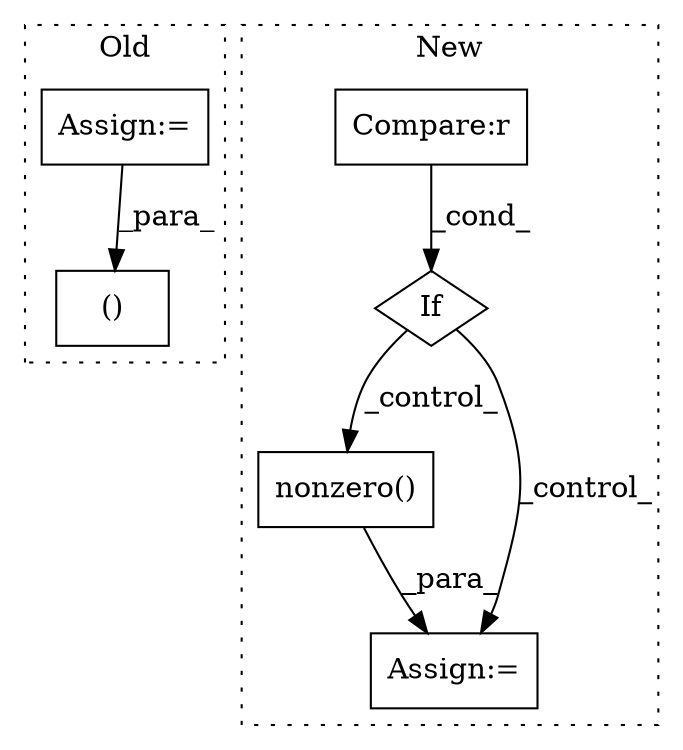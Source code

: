 digraph G {
subgraph cluster0 {
1 [label="()" a="54" s="4530" l="14" shape="box"];
6 [label="Assign:=" a="68" s="4454" l="3" shape="box"];
label = "Old";
style="dotted";
}
subgraph cluster1 {
2 [label="nonzero()" a="75" s="5329" l="26" shape="box"];
3 [label="Assign:=" a="68" s="5326" l="3" shape="box"];
4 [label="If" a="96" s="5249" l="3" shape="diamond"];
5 [label="Compare:r" a="40" s="5252" l="16" shape="box"];
label = "New";
style="dotted";
}
2 -> 3 [label="_para_"];
4 -> 2 [label="_control_"];
4 -> 3 [label="_control_"];
5 -> 4 [label="_cond_"];
6 -> 1 [label="_para_"];
}